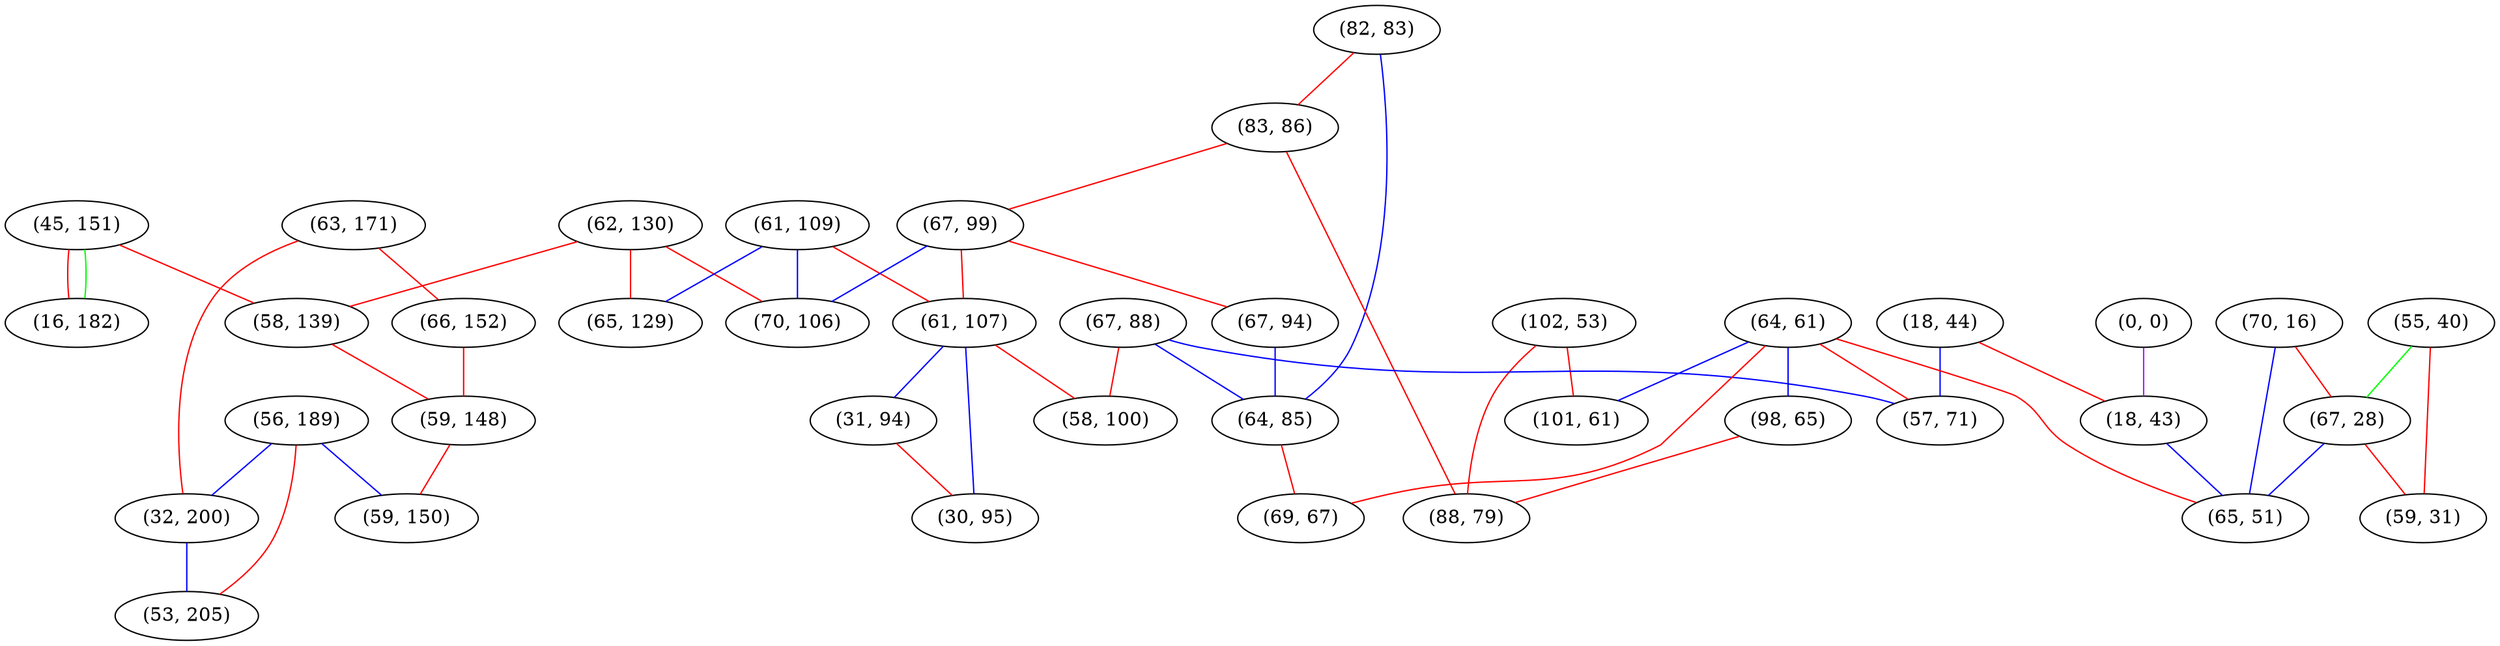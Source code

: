 graph "" {
"(63, 171)";
"(45, 151)";
"(18, 44)";
"(62, 130)";
"(55, 40)";
"(102, 53)";
"(16, 182)";
"(0, 0)";
"(82, 83)";
"(61, 109)";
"(83, 86)";
"(66, 152)";
"(67, 99)";
"(67, 88)";
"(56, 189)";
"(64, 61)";
"(98, 65)";
"(57, 71)";
"(58, 139)";
"(32, 200)";
"(70, 16)";
"(70, 106)";
"(59, 148)";
"(101, 61)";
"(67, 94)";
"(61, 107)";
"(67, 28)";
"(58, 100)";
"(59, 31)";
"(64, 85)";
"(31, 94)";
"(18, 43)";
"(69, 67)";
"(88, 79)";
"(65, 129)";
"(65, 51)";
"(30, 95)";
"(53, 205)";
"(59, 150)";
"(63, 171)" -- "(66, 152)"  [color=red, key=0, weight=1];
"(63, 171)" -- "(32, 200)"  [color=red, key=0, weight=1];
"(45, 151)" -- "(16, 182)"  [color=red, key=0, weight=1];
"(45, 151)" -- "(16, 182)"  [color=green, key=1, weight=2];
"(45, 151)" -- "(58, 139)"  [color=red, key=0, weight=1];
"(18, 44)" -- "(18, 43)"  [color=red, key=0, weight=1];
"(18, 44)" -- "(57, 71)"  [color=blue, key=0, weight=3];
"(62, 130)" -- "(70, 106)"  [color=red, key=0, weight=1];
"(62, 130)" -- "(58, 139)"  [color=red, key=0, weight=1];
"(62, 130)" -- "(65, 129)"  [color=red, key=0, weight=1];
"(55, 40)" -- "(59, 31)"  [color=red, key=0, weight=1];
"(55, 40)" -- "(67, 28)"  [color=green, key=0, weight=2];
"(102, 53)" -- "(101, 61)"  [color=red, key=0, weight=1];
"(102, 53)" -- "(88, 79)"  [color=red, key=0, weight=1];
"(0, 0)" -- "(18, 43)"  [color=purple, key=0, weight=4];
"(82, 83)" -- "(64, 85)"  [color=blue, key=0, weight=3];
"(82, 83)" -- "(83, 86)"  [color=red, key=0, weight=1];
"(61, 109)" -- "(70, 106)"  [color=blue, key=0, weight=3];
"(61, 109)" -- "(65, 129)"  [color=blue, key=0, weight=3];
"(61, 109)" -- "(61, 107)"  [color=red, key=0, weight=1];
"(83, 86)" -- "(67, 99)"  [color=red, key=0, weight=1];
"(83, 86)" -- "(88, 79)"  [color=red, key=0, weight=1];
"(66, 152)" -- "(59, 148)"  [color=red, key=0, weight=1];
"(67, 99)" -- "(70, 106)"  [color=blue, key=0, weight=3];
"(67, 99)" -- "(67, 94)"  [color=red, key=0, weight=1];
"(67, 99)" -- "(61, 107)"  [color=red, key=0, weight=1];
"(67, 88)" -- "(64, 85)"  [color=blue, key=0, weight=3];
"(67, 88)" -- "(58, 100)"  [color=red, key=0, weight=1];
"(67, 88)" -- "(57, 71)"  [color=blue, key=0, weight=3];
"(56, 189)" -- "(32, 200)"  [color=blue, key=0, weight=3];
"(56, 189)" -- "(53, 205)"  [color=red, key=0, weight=1];
"(56, 189)" -- "(59, 150)"  [color=blue, key=0, weight=3];
"(64, 61)" -- "(101, 61)"  [color=blue, key=0, weight=3];
"(64, 61)" -- "(69, 67)"  [color=red, key=0, weight=1];
"(64, 61)" -- "(98, 65)"  [color=blue, key=0, weight=3];
"(64, 61)" -- "(65, 51)"  [color=red, key=0, weight=1];
"(64, 61)" -- "(57, 71)"  [color=red, key=0, weight=1];
"(98, 65)" -- "(88, 79)"  [color=red, key=0, weight=1];
"(58, 139)" -- "(59, 148)"  [color=red, key=0, weight=1];
"(32, 200)" -- "(53, 205)"  [color=blue, key=0, weight=3];
"(70, 16)" -- "(65, 51)"  [color=blue, key=0, weight=3];
"(70, 16)" -- "(67, 28)"  [color=red, key=0, weight=1];
"(59, 148)" -- "(59, 150)"  [color=red, key=0, weight=1];
"(67, 94)" -- "(64, 85)"  [color=blue, key=0, weight=3];
"(61, 107)" -- "(30, 95)"  [color=blue, key=0, weight=3];
"(61, 107)" -- "(31, 94)"  [color=blue, key=0, weight=3];
"(61, 107)" -- "(58, 100)"  [color=red, key=0, weight=1];
"(67, 28)" -- "(59, 31)"  [color=red, key=0, weight=1];
"(67, 28)" -- "(65, 51)"  [color=blue, key=0, weight=3];
"(64, 85)" -- "(69, 67)"  [color=red, key=0, weight=1];
"(31, 94)" -- "(30, 95)"  [color=red, key=0, weight=1];
"(18, 43)" -- "(65, 51)"  [color=blue, key=0, weight=3];
}
